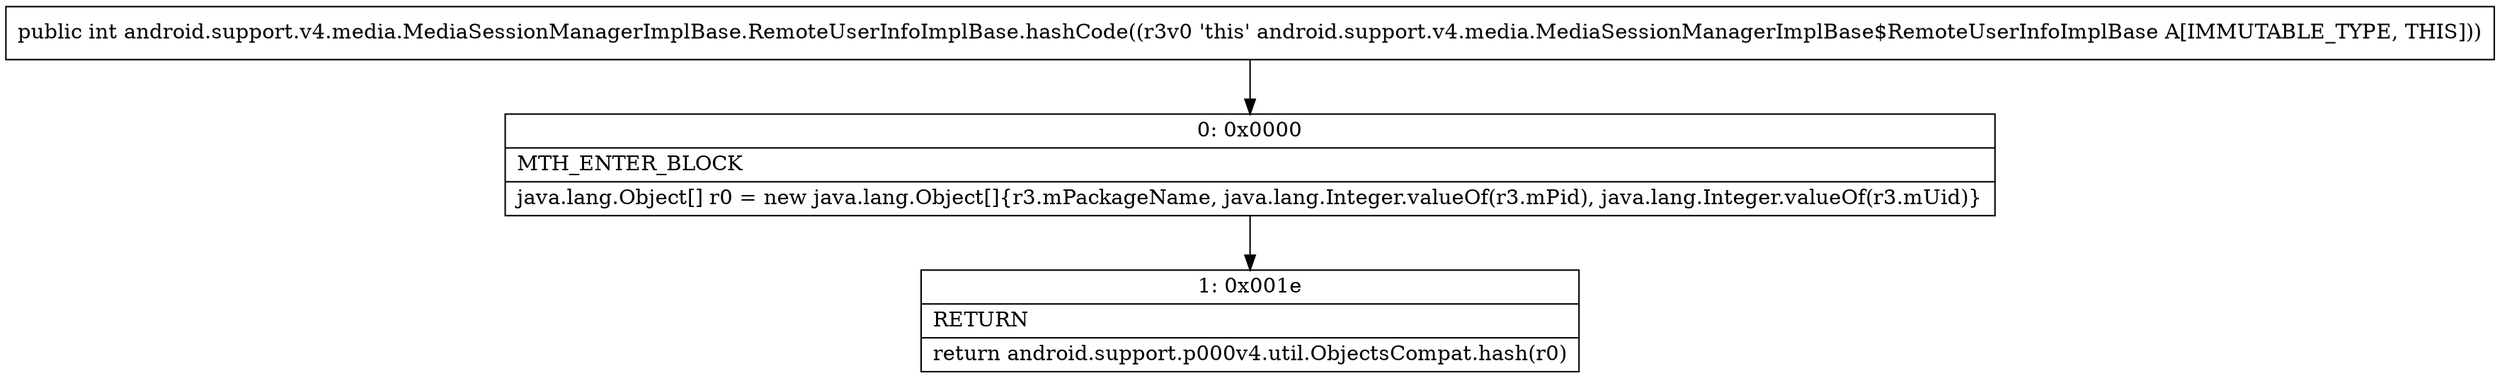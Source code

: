 digraph "CFG forandroid.support.v4.media.MediaSessionManagerImplBase.RemoteUserInfoImplBase.hashCode()I" {
Node_0 [shape=record,label="{0\:\ 0x0000|MTH_ENTER_BLOCK\l|java.lang.Object[] r0 = new java.lang.Object[]\{r3.mPackageName, java.lang.Integer.valueOf(r3.mPid), java.lang.Integer.valueOf(r3.mUid)\}\l}"];
Node_1 [shape=record,label="{1\:\ 0x001e|RETURN\l|return android.support.p000v4.util.ObjectsCompat.hash(r0)\l}"];
MethodNode[shape=record,label="{public int android.support.v4.media.MediaSessionManagerImplBase.RemoteUserInfoImplBase.hashCode((r3v0 'this' android.support.v4.media.MediaSessionManagerImplBase$RemoteUserInfoImplBase A[IMMUTABLE_TYPE, THIS])) }"];
MethodNode -> Node_0;
Node_0 -> Node_1;
}

